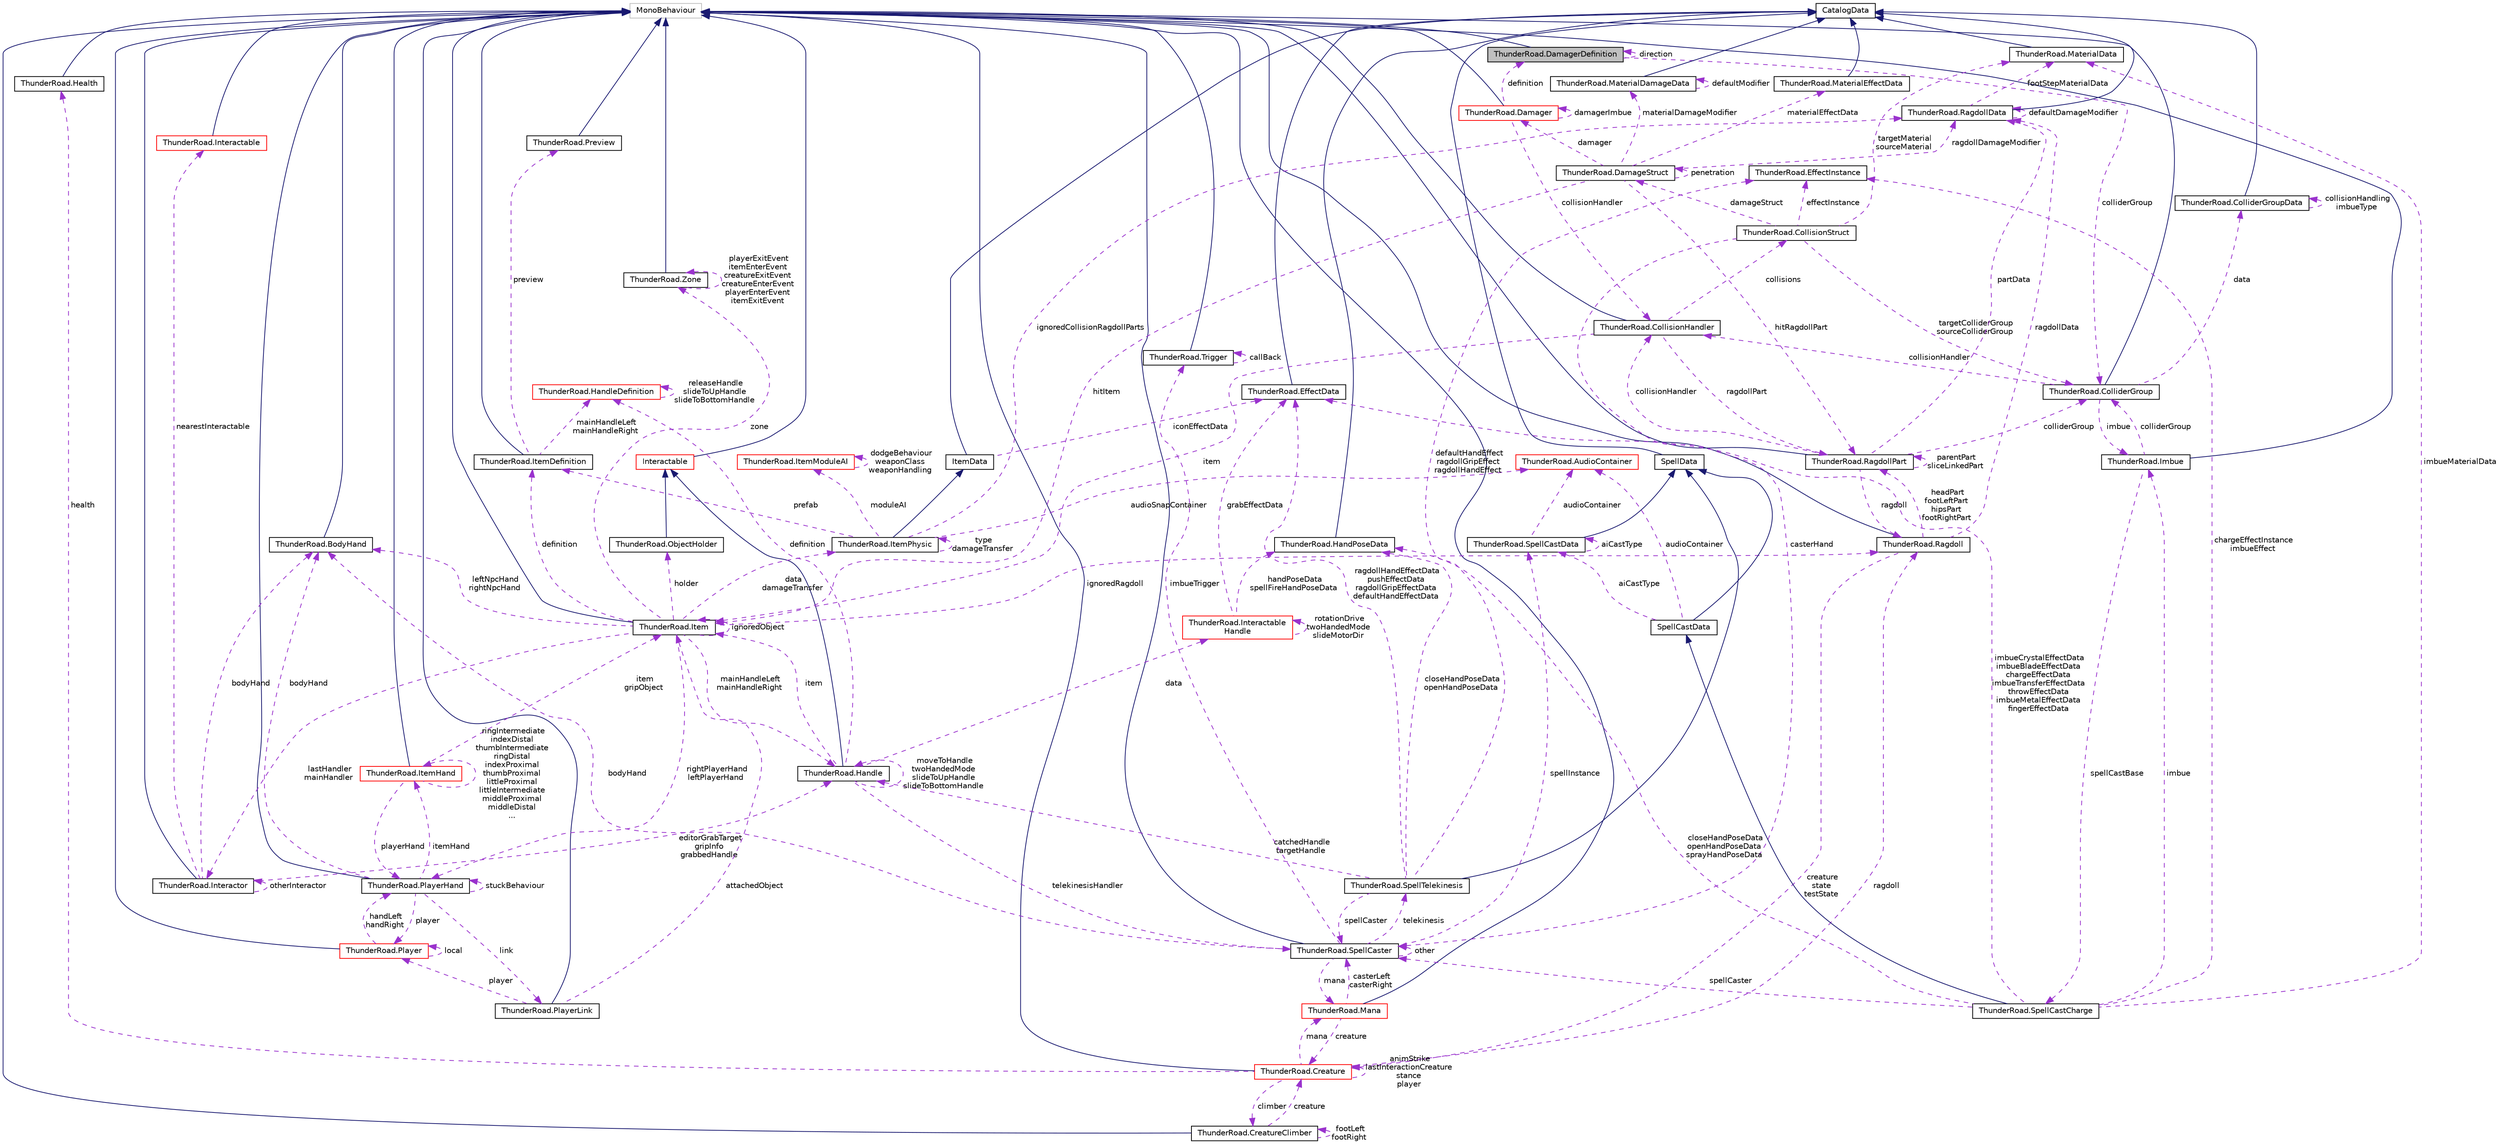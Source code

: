 digraph "ThunderRoad.DamagerDefinition"
{
 // LATEX_PDF_SIZE
  edge [fontname="Helvetica",fontsize="10",labelfontname="Helvetica",labelfontsize="10"];
  node [fontname="Helvetica",fontsize="10",shape=record];
  Node1 [label="ThunderRoad.DamagerDefinition",height=0.2,width=0.4,color="black", fillcolor="grey75", style="filled", fontcolor="black",tooltip="Class DamagerDefinition. Implements the UnityEngine.MonoBehaviour"];
  Node2 -> Node1 [dir="back",color="midnightblue",fontsize="10",style="solid",fontname="Helvetica"];
  Node2 [label="MonoBehaviour",height=0.2,width=0.4,color="grey75", fillcolor="white", style="filled",tooltip=" "];
  Node1 -> Node1 [dir="back",color="darkorchid3",fontsize="10",style="dashed",label=" direction" ,fontname="Helvetica"];
  Node3 -> Node1 [dir="back",color="darkorchid3",fontsize="10",style="dashed",label=" colliderGroup" ,fontname="Helvetica"];
  Node3 [label="ThunderRoad.ColliderGroup",height=0.2,width=0.4,color="black", fillcolor="white", style="filled",URL="$class_thunder_road_1_1_collider_group.html",tooltip="Class ColliderGroup. Implements the UnityEngine.MonoBehaviour"];
  Node2 -> Node3 [dir="back",color="midnightblue",fontsize="10",style="solid",fontname="Helvetica"];
  Node4 -> Node3 [dir="back",color="darkorchid3",fontsize="10",style="dashed",label=" collisionHandler" ,fontname="Helvetica"];
  Node4 [label="ThunderRoad.CollisionHandler",height=0.2,width=0.4,color="black", fillcolor="white", style="filled",URL="$class_thunder_road_1_1_collision_handler.html",tooltip="Class CollisionHandler. Implements the UnityEngine.MonoBehaviour"];
  Node2 -> Node4 [dir="back",color="midnightblue",fontsize="10",style="solid",fontname="Helvetica"];
  Node5 -> Node4 [dir="back",color="darkorchid3",fontsize="10",style="dashed",label=" ragdollPart" ,fontname="Helvetica"];
  Node5 [label="ThunderRoad.RagdollPart",height=0.2,width=0.4,color="black", fillcolor="white", style="filled",URL="$class_thunder_road_1_1_ragdoll_part.html",tooltip="Class RagdollPart. Implements the UnityEngine.MonoBehaviour"];
  Node2 -> Node5 [dir="back",color="midnightblue",fontsize="10",style="solid",fontname="Helvetica"];
  Node4 -> Node5 [dir="back",color="darkorchid3",fontsize="10",style="dashed",label=" collisionHandler" ,fontname="Helvetica"];
  Node6 -> Node5 [dir="back",color="darkorchid3",fontsize="10",style="dashed",label=" partData" ,fontname="Helvetica"];
  Node6 [label="ThunderRoad.RagdollData",height=0.2,width=0.4,color="black", fillcolor="white", style="filled",URL="$class_thunder_road_1_1_ragdoll_data.html",tooltip="Class RagdollData. Implements the ThunderRoad.CatalogData"];
  Node7 -> Node6 [dir="back",color="midnightblue",fontsize="10",style="solid",fontname="Helvetica"];
  Node7 [label="CatalogData",height=0.2,width=0.4,color="black", fillcolor="white", style="filled",URL="$class_thunder_road_1_1_catalog_data.html",tooltip="Class CatalogData."];
  Node8 -> Node6 [dir="back",color="darkorchid3",fontsize="10",style="dashed",label=" footStepMaterialData" ,fontname="Helvetica"];
  Node8 [label="ThunderRoad.MaterialData",height=0.2,width=0.4,color="black", fillcolor="white", style="filled",URL="$class_thunder_road_1_1_material_data.html",tooltip="Class MaterialData. Implements the ThunderRoad.CatalogData"];
  Node7 -> Node8 [dir="back",color="midnightblue",fontsize="10",style="solid",fontname="Helvetica"];
  Node6 -> Node6 [dir="back",color="darkorchid3",fontsize="10",style="dashed",label=" defaultDamageModifier" ,fontname="Helvetica"];
  Node5 -> Node5 [dir="back",color="darkorchid3",fontsize="10",style="dashed",label=" parentPart\nsliceLinkedPart" ,fontname="Helvetica"];
  Node9 -> Node5 [dir="back",color="darkorchid3",fontsize="10",style="dashed",label=" ragdoll" ,fontname="Helvetica"];
  Node9 [label="ThunderRoad.Ragdoll",height=0.2,width=0.4,color="black", fillcolor="white", style="filled",URL="$class_thunder_road_1_1_ragdoll.html",tooltip="Class Ragdoll. Implements the UnityEngine.MonoBehaviour"];
  Node2 -> Node9 [dir="back",color="midnightblue",fontsize="10",style="solid",fontname="Helvetica"];
  Node6 -> Node9 [dir="back",color="darkorchid3",fontsize="10",style="dashed",label=" ragdollData" ,fontname="Helvetica"];
  Node5 -> Node9 [dir="back",color="darkorchid3",fontsize="10",style="dashed",label=" headPart\nfootLeftPart\nhipsPart\nfootRightPart" ,fontname="Helvetica"];
  Node10 -> Node9 [dir="back",color="darkorchid3",fontsize="10",style="dashed",label=" creature\nstate\ntestState" ,fontname="Helvetica"];
  Node10 [label="ThunderRoad.Creature",height=0.2,width=0.4,color="red", fillcolor="white", style="filled",URL="$class_thunder_road_1_1_creature.html",tooltip="Class Creature. Implements the UnityEngine.MonoBehaviour"];
  Node2 -> Node10 [dir="back",color="midnightblue",fontsize="10",style="solid",fontname="Helvetica"];
  Node11 -> Node10 [dir="back",color="darkorchid3",fontsize="10",style="dashed",label=" climber" ,fontname="Helvetica"];
  Node11 [label="ThunderRoad.CreatureClimber",height=0.2,width=0.4,color="black", fillcolor="white", style="filled",URL="$class_thunder_road_1_1_creature_climber.html",tooltip="Class CreatureClimber. Implements the UnityEngine.MonoBehaviour"];
  Node2 -> Node11 [dir="back",color="midnightblue",fontsize="10",style="solid",fontname="Helvetica"];
  Node11 -> Node11 [dir="back",color="darkorchid3",fontsize="10",style="dashed",label=" footLeft\nfootRight" ,fontname="Helvetica"];
  Node10 -> Node11 [dir="back",color="darkorchid3",fontsize="10",style="dashed",label=" creature" ,fontname="Helvetica"];
  Node12 -> Node10 [dir="back",color="darkorchid3",fontsize="10",style="dashed",label=" health" ,fontname="Helvetica"];
  Node12 [label="ThunderRoad.Health",height=0.2,width=0.4,color="black", fillcolor="white", style="filled",URL="$class_thunder_road_1_1_health.html",tooltip="Class Health. Implements the UnityEngine.MonoBehaviour"];
  Node2 -> Node12 [dir="back",color="midnightblue",fontsize="10",style="solid",fontname="Helvetica"];
  Node9 -> Node10 [dir="back",color="darkorchid3",fontsize="10",style="dashed",label=" ragdoll" ,fontname="Helvetica"];
  Node10 -> Node10 [dir="back",color="darkorchid3",fontsize="10",style="dashed",label=" animStrike\nlastInteractionCreature\nstance\nplayer" ,fontname="Helvetica"];
  Node46 -> Node10 [dir="back",color="darkorchid3",fontsize="10",style="dashed",label=" mana" ,fontname="Helvetica"];
  Node46 [label="ThunderRoad.Mana",height=0.2,width=0.4,color="red", fillcolor="white", style="filled",URL="$class_thunder_road_1_1_mana.html",tooltip="Class Mana. Implements the UnityEngine.MonoBehaviour"];
  Node2 -> Node46 [dir="back",color="midnightblue",fontsize="10",style="solid",fontname="Helvetica"];
  Node41 -> Node46 [dir="back",color="darkorchid3",fontsize="10",style="dashed",label=" casterLeft\ncasterRight" ,fontname="Helvetica"];
  Node41 [label="ThunderRoad.SpellCaster",height=0.2,width=0.4,color="black", fillcolor="white", style="filled",URL="$class_thunder_road_1_1_spell_caster.html",tooltip="Class SpellCaster. Implements the UnityEngine.MonoBehaviour"];
  Node2 -> Node41 [dir="back",color="midnightblue",fontsize="10",style="solid",fontname="Helvetica"];
  Node42 -> Node41 [dir="back",color="darkorchid3",fontsize="10",style="dashed",label=" telekinesis" ,fontname="Helvetica"];
  Node42 [label="ThunderRoad.SpellTelekinesis",height=0.2,width=0.4,color="black", fillcolor="white", style="filled",URL="$class_thunder_road_1_1_spell_telekinesis.html",tooltip="Class SpellTelekinesis. Implements the ThunderRoad.SpellData"];
  Node43 -> Node42 [dir="back",color="midnightblue",fontsize="10",style="solid",fontname="Helvetica"];
  Node43 [label="SpellData",height=0.2,width=0.4,color="black", fillcolor="white", style="filled",URL="$class_thunder_road_1_1_spell_data.html",tooltip="Class SpellData. Implements the ThunderRoad.CatalogData"];
  Node7 -> Node43 [dir="back",color="midnightblue",fontsize="10",style="solid",fontname="Helvetica"];
  Node14 -> Node42 [dir="back",color="darkorchid3",fontsize="10",style="dashed",label=" ragdollHandEffectData\npushEffectData\nragdollGripEffectData\ndefaultHandEffectData" ,fontname="Helvetica"];
  Node14 [label="ThunderRoad.EffectData",height=0.2,width=0.4,color="black", fillcolor="white", style="filled",URL="$class_thunder_road_1_1_effect_data.html",tooltip="Class EffectData. Implements the ThunderRoad.CatalogData"];
  Node7 -> Node14 [dir="back",color="midnightblue",fontsize="10",style="solid",fontname="Helvetica"];
  Node15 -> Node42 [dir="back",color="darkorchid3",fontsize="10",style="dashed",label=" closeHandPoseData\nopenHandPoseData" ,fontname="Helvetica"];
  Node15 [label="ThunderRoad.HandPoseData",height=0.2,width=0.4,color="black", fillcolor="white", style="filled",URL="$class_thunder_road_1_1_hand_pose_data.html",tooltip="Class HandPoseData. Implements the ThunderRoad.CatalogData"];
  Node7 -> Node15 [dir="back",color="midnightblue",fontsize="10",style="solid",fontname="Helvetica"];
  Node41 -> Node42 [dir="back",color="darkorchid3",fontsize="10",style="dashed",label=" spellCaster" ,fontname="Helvetica"];
  Node29 -> Node42 [dir="back",color="darkorchid3",fontsize="10",style="dashed",label=" catchedHandle\ntargetHandle" ,fontname="Helvetica"];
  Node29 [label="ThunderRoad.Handle",height=0.2,width=0.4,color="black", fillcolor="white", style="filled",URL="$class_thunder_road_1_1_handle.html",tooltip="Class Handle. Implements the ThunderRoad.Interactable"];
  Node30 -> Node29 [dir="back",color="midnightblue",fontsize="10",style="solid",fontname="Helvetica"];
  Node30 [label="Interactable",height=0.2,width=0.4,color="red", fillcolor="white", style="filled",URL="$class_thunder_road_1_1_interactable.html",tooltip="Class Interactable. Implements the UnityEngine.MonoBehaviour"];
  Node2 -> Node30 [dir="back",color="midnightblue",fontsize="10",style="solid",fontname="Helvetica"];
  Node36 -> Node29 [dir="back",color="darkorchid3",fontsize="10",style="dashed",label=" definition" ,fontname="Helvetica"];
  Node36 [label="ThunderRoad.HandleDefinition",height=0.2,width=0.4,color="red", fillcolor="white", style="filled",URL="$class_thunder_road_1_1_handle_definition.html",tooltip="Class HandleDefinition. Implements the ThunderRoad.InteractableDefinition"];
  Node36 -> Node36 [dir="back",color="darkorchid3",fontsize="10",style="dashed",label=" releaseHandle\nslideToUpHandle\nslideToBottomHandle" ,fontname="Helvetica"];
  Node39 -> Node29 [dir="back",color="darkorchid3",fontsize="10",style="dashed",label=" data" ,fontname="Helvetica"];
  Node39 [label="ThunderRoad.Interactable\lHandle",height=0.2,width=0.4,color="red", fillcolor="white", style="filled",URL="$class_thunder_road_1_1_interactable_handle.html",tooltip="Class InteractableHandle. Implements the ThunderRoad.InteractableData"];
  Node14 -> Node39 [dir="back",color="darkorchid3",fontsize="10",style="dashed",label=" grabEffectData" ,fontname="Helvetica"];
  Node39 -> Node39 [dir="back",color="darkorchid3",fontsize="10",style="dashed",label=" rotationDrive\ntwoHandedMode\nslideMotorDir" ,fontname="Helvetica"];
  Node15 -> Node39 [dir="back",color="darkorchid3",fontsize="10",style="dashed",label=" handPoseData\nspellFireHandPoseData" ,fontname="Helvetica"];
  Node41 -> Node29 [dir="back",color="darkorchid3",fontsize="10",style="dashed",label=" telekinesisHandler" ,fontname="Helvetica"];
  Node29 -> Node29 [dir="back",color="darkorchid3",fontsize="10",style="dashed",label=" moveToHandle\ntwoHandedMode\nslideToUpHandle\nslideToBottomHandle" ,fontname="Helvetica"];
  Node27 -> Node29 [dir="back",color="darkorchid3",fontsize="10",style="dashed",label=" item" ,fontname="Helvetica"];
  Node27 [label="ThunderRoad.Item",height=0.2,width=0.4,color="black", fillcolor="white", style="filled",URL="$class_thunder_road_1_1_item.html",tooltip="Class Item. Implements the UnityEngine.MonoBehaviour"];
  Node2 -> Node27 [dir="back",color="midnightblue",fontsize="10",style="solid",fontname="Helvetica"];
  Node28 -> Node27 [dir="back",color="darkorchid3",fontsize="10",style="dashed",label=" lastHandler\nmainHandler" ,fontname="Helvetica"];
  Node28 [label="ThunderRoad.Interactor",height=0.2,width=0.4,color="black", fillcolor="white", style="filled",URL="$class_thunder_road_1_1_interactor.html",tooltip="Class Interactor. Implements the UnityEngine.MonoBehaviour"];
  Node2 -> Node28 [dir="back",color="midnightblue",fontsize="10",style="solid",fontname="Helvetica"];
  Node28 -> Node28 [dir="back",color="darkorchid3",fontsize="10",style="dashed",label=" otherInteractor" ,fontname="Helvetica"];
  Node29 -> Node28 [dir="back",color="darkorchid3",fontsize="10",style="dashed",label=" editorGrabTarget\ngripInfo\ngrabbedHandle" ,fontname="Helvetica"];
  Node50 -> Node28 [dir="back",color="darkorchid3",fontsize="10",style="dashed",label=" nearestInteractable" ,fontname="Helvetica"];
  Node50 [label="ThunderRoad.Interactable",height=0.2,width=0.4,color="red", fillcolor="white", style="filled",URL="$class_thunder_road_1_1_interactable.html",tooltip="Class Interactable. Implements the UnityEngine.MonoBehaviour"];
  Node2 -> Node50 [dir="back",color="midnightblue",fontsize="10",style="solid",fontname="Helvetica"];
  Node49 -> Node28 [dir="back",color="darkorchid3",fontsize="10",style="dashed",label=" bodyHand" ,fontname="Helvetica"];
  Node49 [label="ThunderRoad.BodyHand",height=0.2,width=0.4,color="black", fillcolor="white", style="filled",URL="$class_thunder_road_1_1_body_hand.html",tooltip="Class BodyHand. Implements the UnityEngine.MonoBehaviour"];
  Node2 -> Node49 [dir="back",color="midnightblue",fontsize="10",style="solid",fontname="Helvetica"];
  Node51 -> Node27 [dir="back",color="darkorchid3",fontsize="10",style="dashed",label=" definition" ,fontname="Helvetica"];
  Node51 [label="ThunderRoad.ItemDefinition",height=0.2,width=0.4,color="black", fillcolor="white", style="filled",URL="$class_thunder_road_1_1_item_definition.html",tooltip="Class ItemDefinition. Implements the UnityEngine.MonoBehaviour"];
  Node2 -> Node51 [dir="back",color="midnightblue",fontsize="10",style="solid",fontname="Helvetica"];
  Node36 -> Node51 [dir="back",color="darkorchid3",fontsize="10",style="dashed",label=" mainHandleLeft\nmainHandleRight" ,fontname="Helvetica"];
  Node52 -> Node51 [dir="back",color="darkorchid3",fontsize="10",style="dashed",label=" preview" ,fontname="Helvetica"];
  Node52 [label="ThunderRoad.Preview",height=0.2,width=0.4,color="black", fillcolor="white", style="filled",URL="$class_thunder_road_1_1_preview.html",tooltip="Class Preview. Implements the UnityEngine.MonoBehaviour"];
  Node2 -> Node52 [dir="back",color="midnightblue",fontsize="10",style="solid",fontname="Helvetica"];
  Node9 -> Node27 [dir="back",color="darkorchid3",fontsize="10",style="dashed",label=" ignoredRagdoll" ,fontname="Helvetica"];
  Node53 -> Node27 [dir="back",color="darkorchid3",fontsize="10",style="dashed",label=" data\ndamageTransfer" ,fontname="Helvetica"];
  Node53 [label="ThunderRoad.ItemPhysic",height=0.2,width=0.4,color="black", fillcolor="white", style="filled",URL="$class_thunder_road_1_1_item_physic.html",tooltip="Class ItemPhysic. Implements the ThunderRoad.ItemData"];
  Node54 -> Node53 [dir="back",color="midnightblue",fontsize="10",style="solid",fontname="Helvetica"];
  Node54 [label="ItemData",height=0.2,width=0.4,color="black", fillcolor="white", style="filled",URL="$class_thunder_road_1_1_item_data.html",tooltip="Class ItemData. Implements the ThunderRoad.CatalogData"];
  Node7 -> Node54 [dir="back",color="midnightblue",fontsize="10",style="solid",fontname="Helvetica"];
  Node14 -> Node54 [dir="back",color="darkorchid3",fontsize="10",style="dashed",label=" iconEffectData" ,fontname="Helvetica"];
  Node6 -> Node53 [dir="back",color="darkorchid3",fontsize="10",style="dashed",label=" ignoredCollisionRagdollParts" ,fontname="Helvetica"];
  Node51 -> Node53 [dir="back",color="darkorchid3",fontsize="10",style="dashed",label=" prefab" ,fontname="Helvetica"];
  Node16 -> Node53 [dir="back",color="darkorchid3",fontsize="10",style="dashed",label=" audioSnapContainer" ,fontname="Helvetica"];
  Node16 [label="ThunderRoad.AudioContainer",height=0.2,width=0.4,color="red", fillcolor="white", style="filled",URL="$class_thunder_road_1_1_audio_container.html",tooltip="Class AudioContainer. Implements the UnityEngine.ScriptableObject"];
  Node53 -> Node53 [dir="back",color="darkorchid3",fontsize="10",style="dashed",label=" type\ndamageTransfer" ,fontname="Helvetica"];
  Node55 -> Node53 [dir="back",color="darkorchid3",fontsize="10",style="dashed",label=" moduleAI" ,fontname="Helvetica"];
  Node55 [label="ThunderRoad.ItemModuleAI",height=0.2,width=0.4,color="red", fillcolor="white", style="filled",URL="$class_thunder_road_1_1_item_module_a_i.html",tooltip="Class ItemModuleAI. Implements the ThunderRoad.ItemModule"];
  Node55 -> Node55 [dir="back",color="darkorchid3",fontsize="10",style="dashed",label=" dodgeBehaviour\nweaponClass\nweaponHandling" ,fontname="Helvetica"];
  Node57 -> Node27 [dir="back",color="darkorchid3",fontsize="10",style="dashed",label=" holder" ,fontname="Helvetica"];
  Node57 [label="ThunderRoad.ObjectHolder",height=0.2,width=0.4,color="black", fillcolor="white", style="filled",URL="$class_thunder_road_1_1_object_holder.html",tooltip="Class ObjectHolder. Implements the ThunderRoad.Interactable"];
  Node30 -> Node57 [dir="back",color="midnightblue",fontsize="10",style="solid",fontname="Helvetica"];
  Node29 -> Node27 [dir="back",color="darkorchid3",fontsize="10",style="dashed",label=" mainHandleLeft\nmainHandleRight" ,fontname="Helvetica"];
  Node27 -> Node27 [dir="back",color="darkorchid3",fontsize="10",style="dashed",label=" ignoredObject" ,fontname="Helvetica"];
  Node58 -> Node27 [dir="back",color="darkorchid3",fontsize="10",style="dashed",label=" zone" ,fontname="Helvetica"];
  Node58 [label="ThunderRoad.Zone",height=0.2,width=0.4,color="black", fillcolor="white", style="filled",URL="$class_thunder_road_1_1_zone.html",tooltip="Class Zone. Implements the UnityEngine.MonoBehaviour"];
  Node2 -> Node58 [dir="back",color="midnightblue",fontsize="10",style="solid",fontname="Helvetica"];
  Node58 -> Node58 [dir="back",color="darkorchid3",fontsize="10",style="dashed",label=" playerExitEvent\nitemEnterEvent\ncreatureExitEvent\ncreatureEnterEvent\nplayerEnterEvent\nitemExitEvent" ,fontname="Helvetica"];
  Node49 -> Node27 [dir="back",color="darkorchid3",fontsize="10",style="dashed",label=" leftNpcHand\nrightNpcHand" ,fontname="Helvetica"];
  Node59 -> Node27 [dir="back",color="darkorchid3",fontsize="10",style="dashed",label=" rightPlayerHand\nleftPlayerHand" ,fontname="Helvetica"];
  Node59 [label="ThunderRoad.PlayerHand",height=0.2,width=0.4,color="black", fillcolor="white", style="filled",URL="$class_thunder_road_1_1_player_hand.html",tooltip="Class PlayerHand. Implements the UnityEngine.MonoBehaviour"];
  Node2 -> Node59 [dir="back",color="midnightblue",fontsize="10",style="solid",fontname="Helvetica"];
  Node25 -> Node59 [dir="back",color="darkorchid3",fontsize="10",style="dashed",label=" player" ,fontname="Helvetica"];
  Node25 [label="ThunderRoad.Player",height=0.2,width=0.4,color="red", fillcolor="white", style="filled",URL="$class_thunder_road_1_1_player.html",tooltip="Class Player. Implements the UnityEngine.MonoBehaviour"];
  Node2 -> Node25 [dir="back",color="midnightblue",fontsize="10",style="solid",fontname="Helvetica"];
  Node25 -> Node25 [dir="back",color="darkorchid3",fontsize="10",style="dashed",label=" local" ,fontname="Helvetica"];
  Node59 -> Node25 [dir="back",color="darkorchid3",fontsize="10",style="dashed",label=" handLeft\nhandRight" ,fontname="Helvetica"];
  Node60 -> Node59 [dir="back",color="darkorchid3",fontsize="10",style="dashed",label=" link" ,fontname="Helvetica"];
  Node60 [label="ThunderRoad.PlayerLink",height=0.2,width=0.4,color="black", fillcolor="white", style="filled",URL="$class_thunder_road_1_1_player_link.html",tooltip="Class PlayerLink. Implements the UnityEngine.MonoBehaviour"];
  Node2 -> Node60 [dir="back",color="midnightblue",fontsize="10",style="solid",fontname="Helvetica"];
  Node25 -> Node60 [dir="back",color="darkorchid3",fontsize="10",style="dashed",label=" player" ,fontname="Helvetica"];
  Node27 -> Node60 [dir="back",color="darkorchid3",fontsize="10",style="dashed",label=" attachedObject" ,fontname="Helvetica"];
  Node61 -> Node59 [dir="back",color="darkorchid3",fontsize="10",style="dashed",label=" itemHand" ,fontname="Helvetica"];
  Node61 [label="ThunderRoad.ItemHand",height=0.2,width=0.4,color="red", fillcolor="white", style="filled",URL="$class_thunder_road_1_1_item_hand.html",tooltip="Class ItemHand. Implements the UnityEngine.MonoBehaviour"];
  Node2 -> Node61 [dir="back",color="midnightblue",fontsize="10",style="solid",fontname="Helvetica"];
  Node61 -> Node61 [dir="back",color="darkorchid3",fontsize="10",style="dashed",label=" ringIntermediate\nindexDistal\nthumbIntermediate\nringDistal\nindexProximal\nthumbProximal\nlittleProximal\nlittleIntermediate\nmiddleProximal\nmiddleDistal\n..." ,fontname="Helvetica"];
  Node27 -> Node61 [dir="back",color="darkorchid3",fontsize="10",style="dashed",label=" item\ngripObject" ,fontname="Helvetica"];
  Node59 -> Node61 [dir="back",color="darkorchid3",fontsize="10",style="dashed",label=" playerHand" ,fontname="Helvetica"];
  Node49 -> Node59 [dir="back",color="darkorchid3",fontsize="10",style="dashed",label=" bodyHand" ,fontname="Helvetica"];
  Node59 -> Node59 [dir="back",color="darkorchid3",fontsize="10",style="dashed",label=" stuckBehaviour" ,fontname="Helvetica"];
  Node44 -> Node42 [dir="back",color="darkorchid3",fontsize="10",style="dashed",label=" defaultHandEffect\nragdollGripEffect\nragdollHandEffect" ,fontname="Helvetica"];
  Node44 [label="ThunderRoad.EffectInstance",height=0.2,width=0.4,color="black", fillcolor="white", style="filled",URL="$class_thunder_road_1_1_effect_instance.html",tooltip="Class EffectInstance."];
  Node41 -> Node41 [dir="back",color="darkorchid3",fontsize="10",style="dashed",label=" other" ,fontname="Helvetica"];
  Node45 -> Node41 [dir="back",color="darkorchid3",fontsize="10",style="dashed",label=" spellInstance" ,fontname="Helvetica"];
  Node45 [label="ThunderRoad.SpellCastData",height=0.2,width=0.4,color="black", fillcolor="white", style="filled",URL="$class_thunder_road_1_1_spell_cast_data.html",tooltip="Class SpellCastData. Implements the ThunderRoad.SpellData"];
  Node43 -> Node45 [dir="back",color="midnightblue",fontsize="10",style="solid",fontname="Helvetica"];
  Node16 -> Node45 [dir="back",color="darkorchid3",fontsize="10",style="dashed",label=" audioContainer" ,fontname="Helvetica"];
  Node45 -> Node45 [dir="back",color="darkorchid3",fontsize="10",style="dashed",label=" aiCastType" ,fontname="Helvetica"];
  Node46 -> Node41 [dir="back",color="darkorchid3",fontsize="10",style="dashed",label=" mana" ,fontname="Helvetica"];
  Node48 -> Node41 [dir="back",color="darkorchid3",fontsize="10",style="dashed",label=" imbueTrigger" ,fontname="Helvetica"];
  Node48 [label="ThunderRoad.Trigger",height=0.2,width=0.4,color="black", fillcolor="white", style="filled",URL="$class_thunder_road_1_1_trigger.html",tooltip="Class Trigger. Implements the UnityEngine.MonoBehaviour"];
  Node2 -> Node48 [dir="back",color="midnightblue",fontsize="10",style="solid",fontname="Helvetica"];
  Node48 -> Node48 [dir="back",color="darkorchid3",fontsize="10",style="dashed",label=" callBack" ,fontname="Helvetica"];
  Node49 -> Node41 [dir="back",color="darkorchid3",fontsize="10",style="dashed",label=" bodyHand" ,fontname="Helvetica"];
  Node10 -> Node46 [dir="back",color="darkorchid3",fontsize="10",style="dashed",label=" creature" ,fontname="Helvetica"];
  Node3 -> Node5 [dir="back",color="darkorchid3",fontsize="10",style="dashed",label=" colliderGroup" ,fontname="Helvetica"];
  Node78 -> Node4 [dir="back",color="darkorchid3",fontsize="10",style="dashed",label=" collisions" ,fontname="Helvetica"];
  Node78 [label="ThunderRoad.CollisionStruct",height=0.2,width=0.4,color="black", fillcolor="white", style="filled",URL="$struct_thunder_road_1_1_collision_struct.html",tooltip="Struct CollisionStruct"];
  Node8 -> Node78 [dir="back",color="darkorchid3",fontsize="10",style="dashed",label=" targetMaterial\nsourceMaterial" ,fontname="Helvetica"];
  Node41 -> Node78 [dir="back",color="darkorchid3",fontsize="10",style="dashed",label=" casterHand" ,fontname="Helvetica"];
  Node44 -> Node78 [dir="back",color="darkorchid3",fontsize="10",style="dashed",label=" effectInstance" ,fontname="Helvetica"];
  Node3 -> Node78 [dir="back",color="darkorchid3",fontsize="10",style="dashed",label=" targetColliderGroup\nsourceColliderGroup" ,fontname="Helvetica"];
  Node79 -> Node78 [dir="back",color="darkorchid3",fontsize="10",style="dashed",label=" damageStruct" ,fontname="Helvetica"];
  Node79 [label="ThunderRoad.DamageStruct",height=0.2,width=0.4,color="black", fillcolor="white", style="filled",URL="$struct_thunder_road_1_1_damage_struct.html",tooltip="Struct DamageStruct"];
  Node6 -> Node79 [dir="back",color="darkorchid3",fontsize="10",style="dashed",label=" ragdollDamageModifier" ,fontname="Helvetica"];
  Node5 -> Node79 [dir="back",color="darkorchid3",fontsize="10",style="dashed",label=" hitRagdollPart" ,fontname="Helvetica"];
  Node80 -> Node79 [dir="back",color="darkorchid3",fontsize="10",style="dashed",label=" materialDamageModifier" ,fontname="Helvetica"];
  Node80 [label="ThunderRoad.MaterialDamageData",height=0.2,width=0.4,color="black", fillcolor="white", style="filled",URL="$class_thunder_road_1_1_material_damage_data.html",tooltip="Class MaterialDamageData. Implements the ThunderRoad.CatalogData"];
  Node7 -> Node80 [dir="back",color="midnightblue",fontsize="10",style="solid",fontname="Helvetica"];
  Node80 -> Node80 [dir="back",color="darkorchid3",fontsize="10",style="dashed",label=" defaultModifier" ,fontname="Helvetica"];
  Node81 -> Node79 [dir="back",color="darkorchid3",fontsize="10",style="dashed",label=" damager" ,fontname="Helvetica"];
  Node81 [label="ThunderRoad.Damager",height=0.2,width=0.4,color="red", fillcolor="white", style="filled",URL="$class_thunder_road_1_1_damager.html",tooltip="Class Damager. Implements the UnityEngine.MonoBehaviour"];
  Node2 -> Node81 [dir="back",color="midnightblue",fontsize="10",style="solid",fontname="Helvetica"];
  Node1 -> Node81 [dir="back",color="darkorchid3",fontsize="10",style="dashed",label=" definition" ,fontname="Helvetica"];
  Node4 -> Node81 [dir="back",color="darkorchid3",fontsize="10",style="dashed",label=" collisionHandler" ,fontname="Helvetica"];
  Node81 -> Node81 [dir="back",color="darkorchid3",fontsize="10",style="dashed",label=" damagerImbue" ,fontname="Helvetica"];
  Node83 -> Node79 [dir="back",color="darkorchid3",fontsize="10",style="dashed",label=" materialEffectData" ,fontname="Helvetica"];
  Node83 [label="ThunderRoad.MaterialEffectData",height=0.2,width=0.4,color="black", fillcolor="white", style="filled",URL="$class_thunder_road_1_1_material_effect_data.html",tooltip="Class MaterialEffectData. Implements the ThunderRoad.CatalogData"];
  Node7 -> Node83 [dir="back",color="midnightblue",fontsize="10",style="solid",fontname="Helvetica"];
  Node27 -> Node79 [dir="back",color="darkorchid3",fontsize="10",style="dashed",label=" hitItem" ,fontname="Helvetica"];
  Node79 -> Node79 [dir="back",color="darkorchid3",fontsize="10",style="dashed",label=" penetration" ,fontname="Helvetica"];
  Node27 -> Node4 [dir="back",color="darkorchid3",fontsize="10",style="dashed",label=" item" ,fontname="Helvetica"];
  Node89 -> Node3 [dir="back",color="darkorchid3",fontsize="10",style="dashed",label=" data" ,fontname="Helvetica"];
  Node89 [label="ThunderRoad.ColliderGroupData",height=0.2,width=0.4,color="black", fillcolor="white", style="filled",URL="$class_thunder_road_1_1_collider_group_data.html",tooltip="Class ColliderGroupData. Implements the ThunderRoad.CatalogData"];
  Node7 -> Node89 [dir="back",color="midnightblue",fontsize="10",style="solid",fontname="Helvetica"];
  Node89 -> Node89 [dir="back",color="darkorchid3",fontsize="10",style="dashed",label=" collisionHandling\nimbueType" ,fontname="Helvetica"];
  Node90 -> Node3 [dir="back",color="darkorchid3",fontsize="10",style="dashed",label=" imbue" ,fontname="Helvetica"];
  Node90 [label="ThunderRoad.Imbue",height=0.2,width=0.4,color="black", fillcolor="white", style="filled",URL="$class_thunder_road_1_1_imbue.html",tooltip="Class Imbue. Implements the UnityEngine.MonoBehaviour"];
  Node2 -> Node90 [dir="back",color="midnightblue",fontsize="10",style="solid",fontname="Helvetica"];
  Node3 -> Node90 [dir="back",color="darkorchid3",fontsize="10",style="dashed",label=" colliderGroup" ,fontname="Helvetica"];
  Node91 -> Node90 [dir="back",color="darkorchid3",fontsize="10",style="dashed",label=" spellCastBase" ,fontname="Helvetica"];
  Node91 [label="ThunderRoad.SpellCastCharge",height=0.2,width=0.4,color="black", fillcolor="white", style="filled",URL="$class_thunder_road_1_1_spell_cast_charge.html",tooltip="Class SpellCastCharge. Implements the ThunderRoad.SpellCastData"];
  Node92 -> Node91 [dir="back",color="midnightblue",fontsize="10",style="solid",fontname="Helvetica"];
  Node92 [label="SpellCastData",height=0.2,width=0.4,color="black", fillcolor="white", style="filled",URL="$class_thunder_road_1_1_spell_cast_data.html",tooltip="Class SpellCastData. Implements the ThunderRoad.SpellData"];
  Node43 -> Node92 [dir="back",color="midnightblue",fontsize="10",style="solid",fontname="Helvetica"];
  Node16 -> Node92 [dir="back",color="darkorchid3",fontsize="10",style="dashed",label=" audioContainer" ,fontname="Helvetica"];
  Node45 -> Node92 [dir="back",color="darkorchid3",fontsize="10",style="dashed",label=" aiCastType" ,fontname="Helvetica"];
  Node8 -> Node91 [dir="back",color="darkorchid3",fontsize="10",style="dashed",label=" imbueMaterialData" ,fontname="Helvetica"];
  Node14 -> Node91 [dir="back",color="darkorchid3",fontsize="10",style="dashed",label=" imbueCrystalEffectData\nimbueBladeEffectData\nchargeEffectData\nimbueTransferEffectData\nthrowEffectData\nimbueMetalEffectData\nfingerEffectData" ,fontname="Helvetica"];
  Node15 -> Node91 [dir="back",color="darkorchid3",fontsize="10",style="dashed",label=" closeHandPoseData\nopenHandPoseData\nsprayHandPoseData" ,fontname="Helvetica"];
  Node41 -> Node91 [dir="back",color="darkorchid3",fontsize="10",style="dashed",label=" spellCaster" ,fontname="Helvetica"];
  Node90 -> Node91 [dir="back",color="darkorchid3",fontsize="10",style="dashed",label=" imbue" ,fontname="Helvetica"];
  Node44 -> Node91 [dir="back",color="darkorchid3",fontsize="10",style="dashed",label=" chargeEffectInstance\nimbueEffect" ,fontname="Helvetica"];
}
